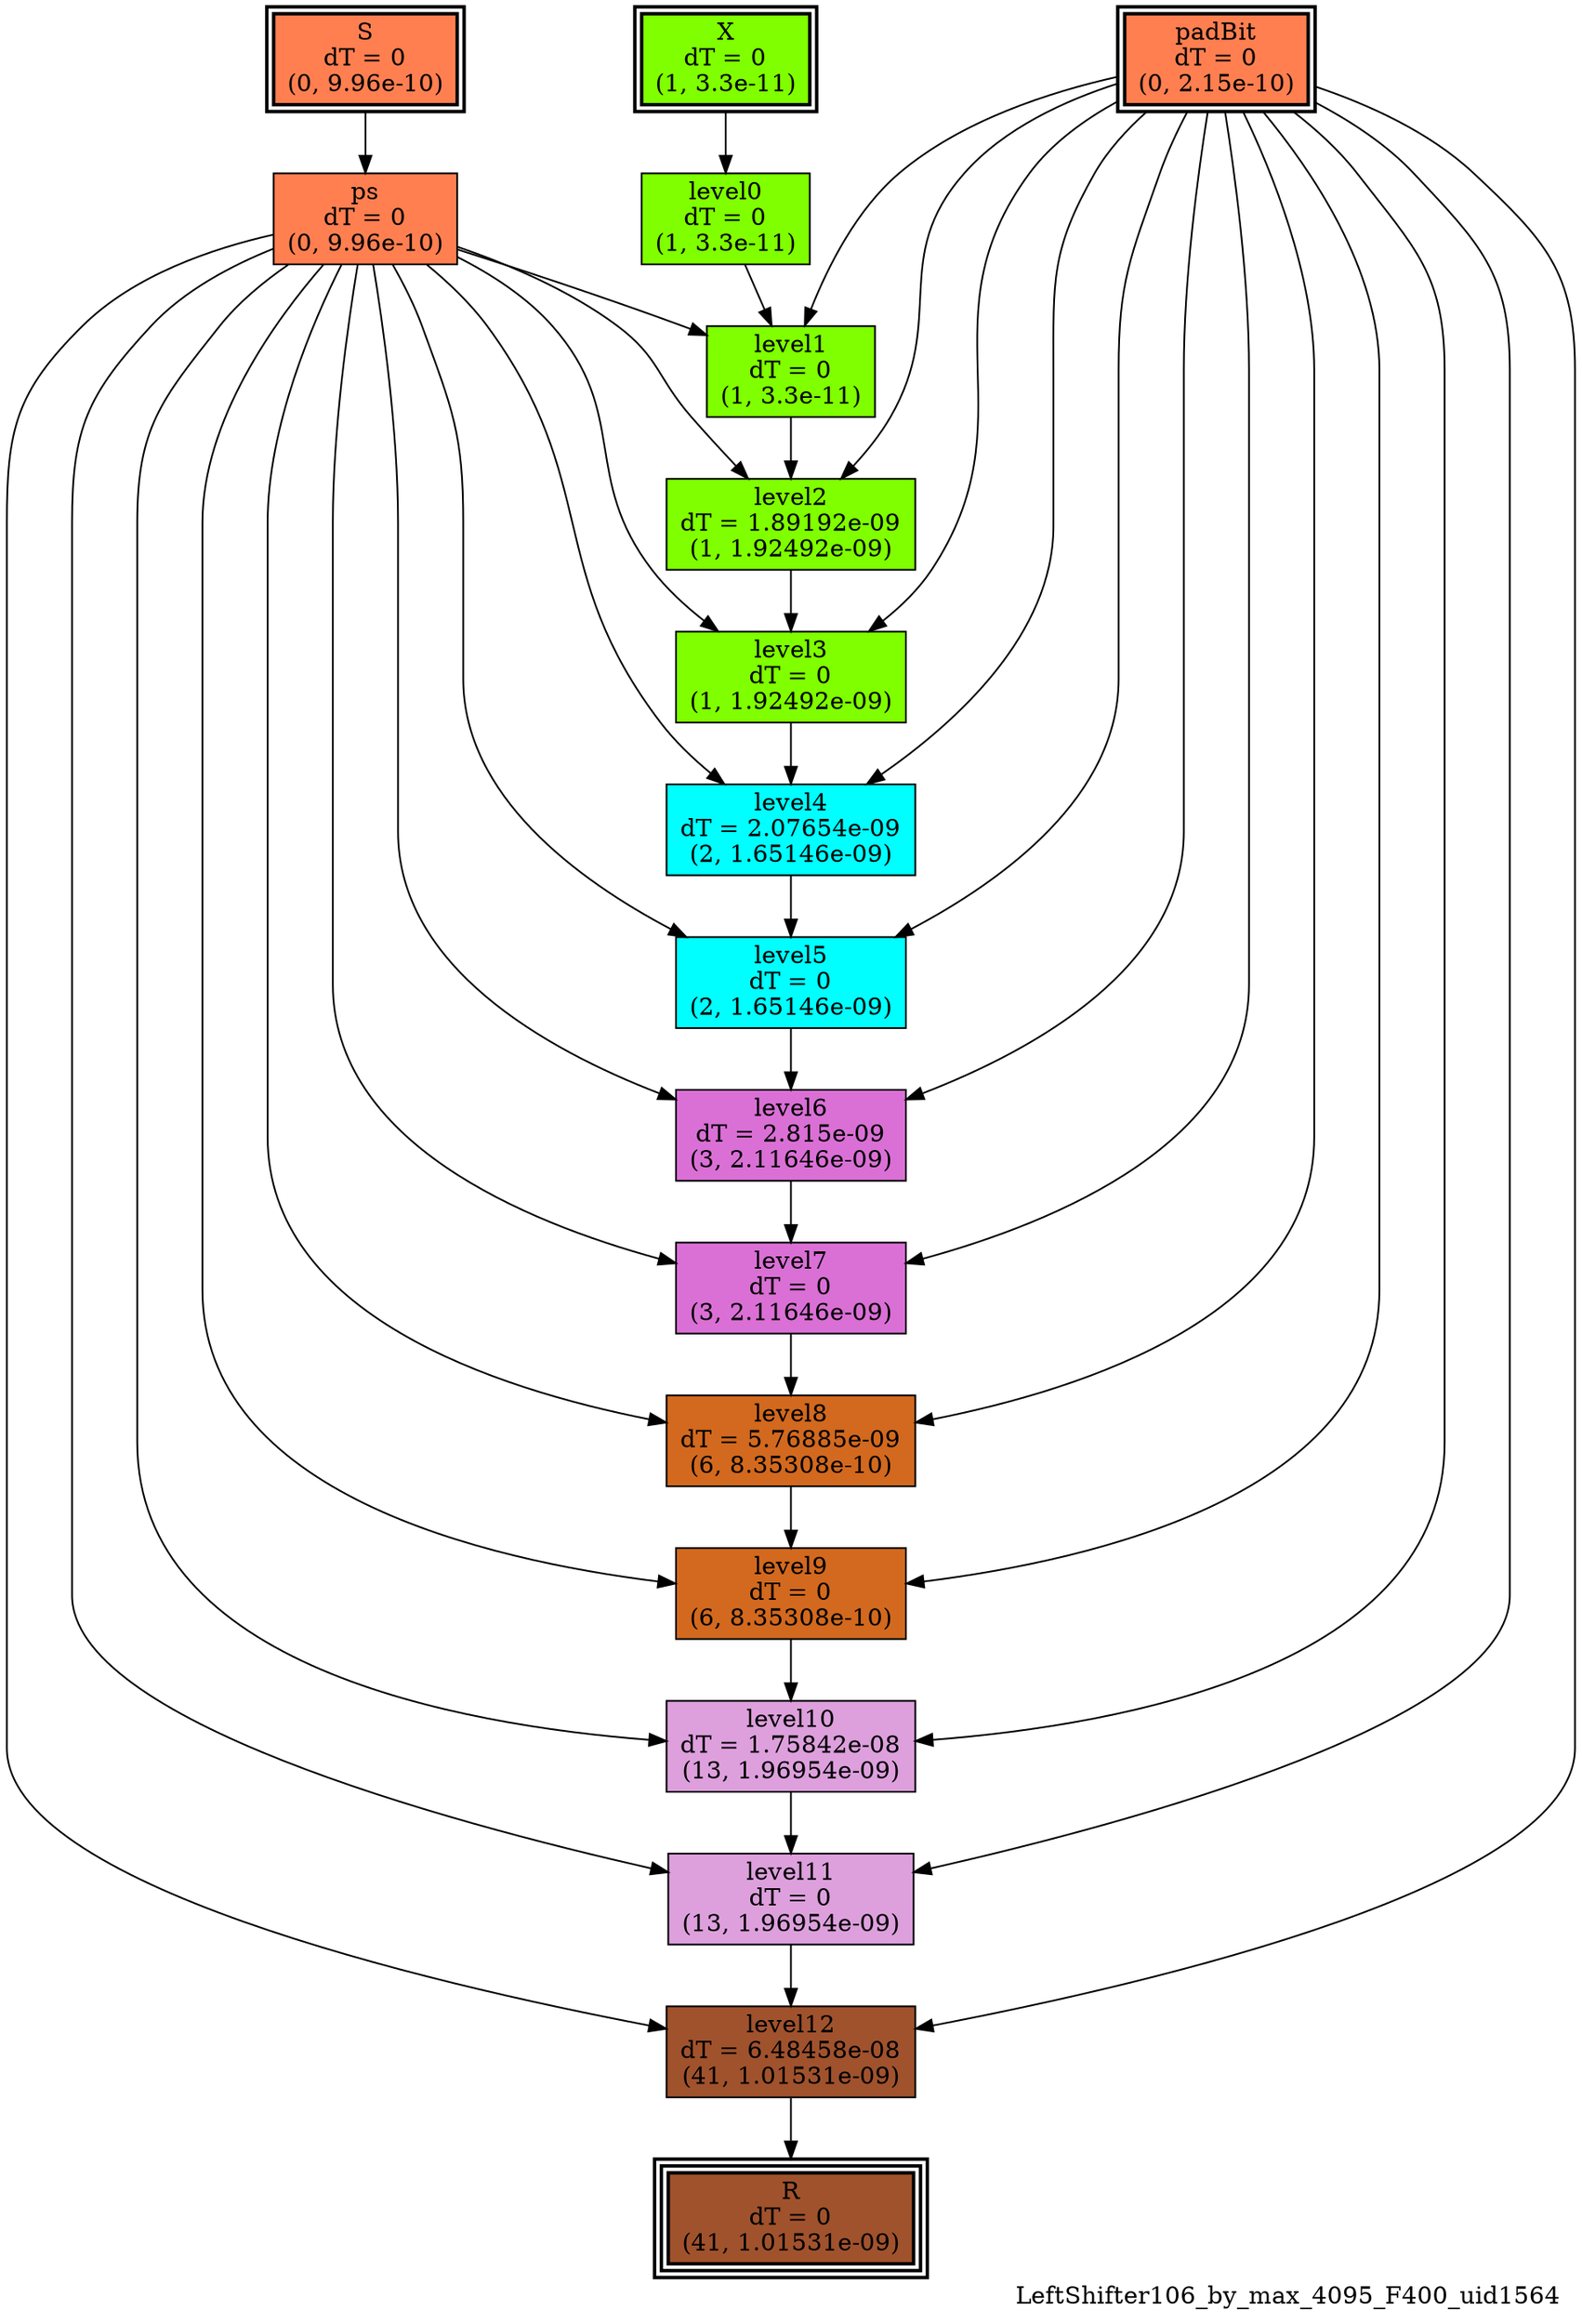 digraph LeftShifter106_by_max_4095_F400_uid1564
{
	//graph drawing options
	label=LeftShifter106_by_max_4095_F400_uid1564;
	labelloc=bottom;
	labeljust=right;
	ratio=auto;
	nodesep=0.25;
	ranksep=0.5;

	//input/output signals of operator LeftShifter106_by_max_4095_F400_uid1564
	X__LeftShifter106_by_max_4095_F400_uid1564 [ label="X\ndT = 0\n(1, 3.3e-11)", shape=box, color=black, style="bold, filled", fillcolor=chartreuse, peripheries=2 ];
	S__LeftShifter106_by_max_4095_F400_uid1564 [ label="S\ndT = 0\n(0, 9.96e-10)", shape=box, color=black, style="bold, filled", fillcolor=coral, peripheries=2 ];
	padBit__LeftShifter106_by_max_4095_F400_uid1564 [ label="padBit\ndT = 0\n(0, 2.15e-10)", shape=box, color=black, style="bold, filled", fillcolor=coral, peripheries=2 ];
	R__LeftShifter106_by_max_4095_F400_uid1564 [ label="R\ndT = 0\n(41, 1.01531e-09)", shape=box, color=black, style="bold, filled", fillcolor=sienna, peripheries=3 ];
	{rank=same X__LeftShifter106_by_max_4095_F400_uid1564, S__LeftShifter106_by_max_4095_F400_uid1564, padBit__LeftShifter106_by_max_4095_F400_uid1564};
	{rank=same R__LeftShifter106_by_max_4095_F400_uid1564};
	//internal signals of operator LeftShifter106_by_max_4095_F400_uid1564
	ps__LeftShifter106_by_max_4095_F400_uid1564 [ label="ps\ndT = 0\n(0, 9.96e-10)", shape=box, color=black, style=filled, fillcolor=coral, peripheries=1 ];
	level0__LeftShifter106_by_max_4095_F400_uid1564 [ label="level0\ndT = 0\n(1, 3.3e-11)", shape=box, color=black, style=filled, fillcolor=chartreuse, peripheries=1 ];
	level1__LeftShifter106_by_max_4095_F400_uid1564 [ label="level1\ndT = 0\n(1, 3.3e-11)", shape=box, color=black, style=filled, fillcolor=chartreuse, peripheries=1 ];
	level2__LeftShifter106_by_max_4095_F400_uid1564 [ label="level2\ndT = 1.89192e-09\n(1, 1.92492e-09)", shape=box, color=black, style=filled, fillcolor=chartreuse, peripheries=1 ];
	level3__LeftShifter106_by_max_4095_F400_uid1564 [ label="level3\ndT = 0\n(1, 1.92492e-09)", shape=box, color=black, style=filled, fillcolor=chartreuse, peripheries=1 ];
	level4__LeftShifter106_by_max_4095_F400_uid1564 [ label="level4\ndT = 2.07654e-09\n(2, 1.65146e-09)", shape=box, color=black, style=filled, fillcolor=cyan, peripheries=1 ];
	level5__LeftShifter106_by_max_4095_F400_uid1564 [ label="level5\ndT = 0\n(2, 1.65146e-09)", shape=box, color=black, style=filled, fillcolor=cyan, peripheries=1 ];
	level6__LeftShifter106_by_max_4095_F400_uid1564 [ label="level6\ndT = 2.815e-09\n(3, 2.11646e-09)", shape=box, color=black, style=filled, fillcolor=orchid, peripheries=1 ];
	level7__LeftShifter106_by_max_4095_F400_uid1564 [ label="level7\ndT = 0\n(3, 2.11646e-09)", shape=box, color=black, style=filled, fillcolor=orchid, peripheries=1 ];
	level8__LeftShifter106_by_max_4095_F400_uid1564 [ label="level8\ndT = 5.76885e-09\n(6, 8.35308e-10)", shape=box, color=black, style=filled, fillcolor=chocolate, peripheries=1 ];
	level9__LeftShifter106_by_max_4095_F400_uid1564 [ label="level9\ndT = 0\n(6, 8.35308e-10)", shape=box, color=black, style=filled, fillcolor=chocolate, peripheries=1 ];
	level10__LeftShifter106_by_max_4095_F400_uid1564 [ label="level10\ndT = 1.75842e-08\n(13, 1.96954e-09)", shape=box, color=black, style=filled, fillcolor=plum, peripheries=1 ];
	level11__LeftShifter106_by_max_4095_F400_uid1564 [ label="level11\ndT = 0\n(13, 1.96954e-09)", shape=box, color=black, style=filled, fillcolor=plum, peripheries=1 ];
	level12__LeftShifter106_by_max_4095_F400_uid1564 [ label="level12\ndT = 6.48458e-08\n(41, 1.01531e-09)", shape=box, color=black, style=filled, fillcolor=sienna, peripheries=1 ];

	//subcomponents of operator LeftShifter106_by_max_4095_F400_uid1564

	//input and internal signal connections of operator LeftShifter106_by_max_4095_F400_uid1564
	X__LeftShifter106_by_max_4095_F400_uid1564 -> level0__LeftShifter106_by_max_4095_F400_uid1564 [ arrowhead=normal, arrowsize=1.0, arrowtail=normal, color=black, dir=forward  ];
	S__LeftShifter106_by_max_4095_F400_uid1564 -> ps__LeftShifter106_by_max_4095_F400_uid1564 [ arrowhead=normal, arrowsize=1.0, arrowtail=normal, color=black, dir=forward  ];
	padBit__LeftShifter106_by_max_4095_F400_uid1564 -> level1__LeftShifter106_by_max_4095_F400_uid1564 [ arrowhead=normal, arrowsize=1.0, arrowtail=normal, color=black, dir=forward  ];
	padBit__LeftShifter106_by_max_4095_F400_uid1564 -> level2__LeftShifter106_by_max_4095_F400_uid1564 [ arrowhead=normal, arrowsize=1.0, arrowtail=normal, color=black, dir=forward  ];
	padBit__LeftShifter106_by_max_4095_F400_uid1564 -> level3__LeftShifter106_by_max_4095_F400_uid1564 [ arrowhead=normal, arrowsize=1.0, arrowtail=normal, color=black, dir=forward  ];
	padBit__LeftShifter106_by_max_4095_F400_uid1564 -> level4__LeftShifter106_by_max_4095_F400_uid1564 [ arrowhead=normal, arrowsize=1.0, arrowtail=normal, color=black, dir=forward  ];
	padBit__LeftShifter106_by_max_4095_F400_uid1564 -> level5__LeftShifter106_by_max_4095_F400_uid1564 [ arrowhead=normal, arrowsize=1.0, arrowtail=normal, color=black, dir=forward  ];
	padBit__LeftShifter106_by_max_4095_F400_uid1564 -> level6__LeftShifter106_by_max_4095_F400_uid1564 [ arrowhead=normal, arrowsize=1.0, arrowtail=normal, color=black, dir=forward  ];
	padBit__LeftShifter106_by_max_4095_F400_uid1564 -> level7__LeftShifter106_by_max_4095_F400_uid1564 [ arrowhead=normal, arrowsize=1.0, arrowtail=normal, color=black, dir=forward  ];
	padBit__LeftShifter106_by_max_4095_F400_uid1564 -> level8__LeftShifter106_by_max_4095_F400_uid1564 [ arrowhead=normal, arrowsize=1.0, arrowtail=normal, color=black, dir=forward  ];
	padBit__LeftShifter106_by_max_4095_F400_uid1564 -> level9__LeftShifter106_by_max_4095_F400_uid1564 [ arrowhead=normal, arrowsize=1.0, arrowtail=normal, color=black, dir=forward  ];
	padBit__LeftShifter106_by_max_4095_F400_uid1564 -> level10__LeftShifter106_by_max_4095_F400_uid1564 [ arrowhead=normal, arrowsize=1.0, arrowtail=normal, color=black, dir=forward  ];
	padBit__LeftShifter106_by_max_4095_F400_uid1564 -> level11__LeftShifter106_by_max_4095_F400_uid1564 [ arrowhead=normal, arrowsize=1.0, arrowtail=normal, color=black, dir=forward  ];
	padBit__LeftShifter106_by_max_4095_F400_uid1564 -> level12__LeftShifter106_by_max_4095_F400_uid1564 [ arrowhead=normal, arrowsize=1.0, arrowtail=normal, color=black, dir=forward  ];
	ps__LeftShifter106_by_max_4095_F400_uid1564 -> level1__LeftShifter106_by_max_4095_F400_uid1564 [ arrowhead=normal, arrowsize=1.0, arrowtail=normal, color=black, dir=forward  ];
	ps__LeftShifter106_by_max_4095_F400_uid1564 -> level2__LeftShifter106_by_max_4095_F400_uid1564 [ arrowhead=normal, arrowsize=1.0, arrowtail=normal, color=black, dir=forward  ];
	ps__LeftShifter106_by_max_4095_F400_uid1564 -> level3__LeftShifter106_by_max_4095_F400_uid1564 [ arrowhead=normal, arrowsize=1.0, arrowtail=normal, color=black, dir=forward  ];
	ps__LeftShifter106_by_max_4095_F400_uid1564 -> level4__LeftShifter106_by_max_4095_F400_uid1564 [ arrowhead=normal, arrowsize=1.0, arrowtail=normal, color=black, dir=forward  ];
	ps__LeftShifter106_by_max_4095_F400_uid1564 -> level5__LeftShifter106_by_max_4095_F400_uid1564 [ arrowhead=normal, arrowsize=1.0, arrowtail=normal, color=black, dir=forward  ];
	ps__LeftShifter106_by_max_4095_F400_uid1564 -> level6__LeftShifter106_by_max_4095_F400_uid1564 [ arrowhead=normal, arrowsize=1.0, arrowtail=normal, color=black, dir=forward  ];
	ps__LeftShifter106_by_max_4095_F400_uid1564 -> level7__LeftShifter106_by_max_4095_F400_uid1564 [ arrowhead=normal, arrowsize=1.0, arrowtail=normal, color=black, dir=forward  ];
	ps__LeftShifter106_by_max_4095_F400_uid1564 -> level8__LeftShifter106_by_max_4095_F400_uid1564 [ arrowhead=normal, arrowsize=1.0, arrowtail=normal, color=black, dir=forward  ];
	ps__LeftShifter106_by_max_4095_F400_uid1564 -> level9__LeftShifter106_by_max_4095_F400_uid1564 [ arrowhead=normal, arrowsize=1.0, arrowtail=normal, color=black, dir=forward  ];
	ps__LeftShifter106_by_max_4095_F400_uid1564 -> level10__LeftShifter106_by_max_4095_F400_uid1564 [ arrowhead=normal, arrowsize=1.0, arrowtail=normal, color=black, dir=forward  ];
	ps__LeftShifter106_by_max_4095_F400_uid1564 -> level11__LeftShifter106_by_max_4095_F400_uid1564 [ arrowhead=normal, arrowsize=1.0, arrowtail=normal, color=black, dir=forward  ];
	ps__LeftShifter106_by_max_4095_F400_uid1564 -> level12__LeftShifter106_by_max_4095_F400_uid1564 [ arrowhead=normal, arrowsize=1.0, arrowtail=normal, color=black, dir=forward  ];
	level0__LeftShifter106_by_max_4095_F400_uid1564 -> level1__LeftShifter106_by_max_4095_F400_uid1564 [ arrowhead=normal, arrowsize=1.0, arrowtail=normal, color=black, dir=forward  ];
	level1__LeftShifter106_by_max_4095_F400_uid1564 -> level2__LeftShifter106_by_max_4095_F400_uid1564 [ arrowhead=normal, arrowsize=1.0, arrowtail=normal, color=black, dir=forward  ];
	level2__LeftShifter106_by_max_4095_F400_uid1564 -> level3__LeftShifter106_by_max_4095_F400_uid1564 [ arrowhead=normal, arrowsize=1.0, arrowtail=normal, color=black, dir=forward  ];
	level3__LeftShifter106_by_max_4095_F400_uid1564 -> level4__LeftShifter106_by_max_4095_F400_uid1564 [ arrowhead=normal, arrowsize=1.0, arrowtail=normal, color=black, dir=forward  ];
	level4__LeftShifter106_by_max_4095_F400_uid1564 -> level5__LeftShifter106_by_max_4095_F400_uid1564 [ arrowhead=normal, arrowsize=1.0, arrowtail=normal, color=black, dir=forward  ];
	level5__LeftShifter106_by_max_4095_F400_uid1564 -> level6__LeftShifter106_by_max_4095_F400_uid1564 [ arrowhead=normal, arrowsize=1.0, arrowtail=normal, color=black, dir=forward  ];
	level6__LeftShifter106_by_max_4095_F400_uid1564 -> level7__LeftShifter106_by_max_4095_F400_uid1564 [ arrowhead=normal, arrowsize=1.0, arrowtail=normal, color=black, dir=forward  ];
	level7__LeftShifter106_by_max_4095_F400_uid1564 -> level8__LeftShifter106_by_max_4095_F400_uid1564 [ arrowhead=normal, arrowsize=1.0, arrowtail=normal, color=black, dir=forward  ];
	level8__LeftShifter106_by_max_4095_F400_uid1564 -> level9__LeftShifter106_by_max_4095_F400_uid1564 [ arrowhead=normal, arrowsize=1.0, arrowtail=normal, color=black, dir=forward  ];
	level9__LeftShifter106_by_max_4095_F400_uid1564 -> level10__LeftShifter106_by_max_4095_F400_uid1564 [ arrowhead=normal, arrowsize=1.0, arrowtail=normal, color=black, dir=forward  ];
	level10__LeftShifter106_by_max_4095_F400_uid1564 -> level11__LeftShifter106_by_max_4095_F400_uid1564 [ arrowhead=normal, arrowsize=1.0, arrowtail=normal, color=black, dir=forward  ];
	level11__LeftShifter106_by_max_4095_F400_uid1564 -> level12__LeftShifter106_by_max_4095_F400_uid1564 [ arrowhead=normal, arrowsize=1.0, arrowtail=normal, color=black, dir=forward  ];
	level12__LeftShifter106_by_max_4095_F400_uid1564 -> R__LeftShifter106_by_max_4095_F400_uid1564 [ arrowhead=normal, arrowsize=1.0, arrowtail=normal, color=black, dir=forward  ];
}

